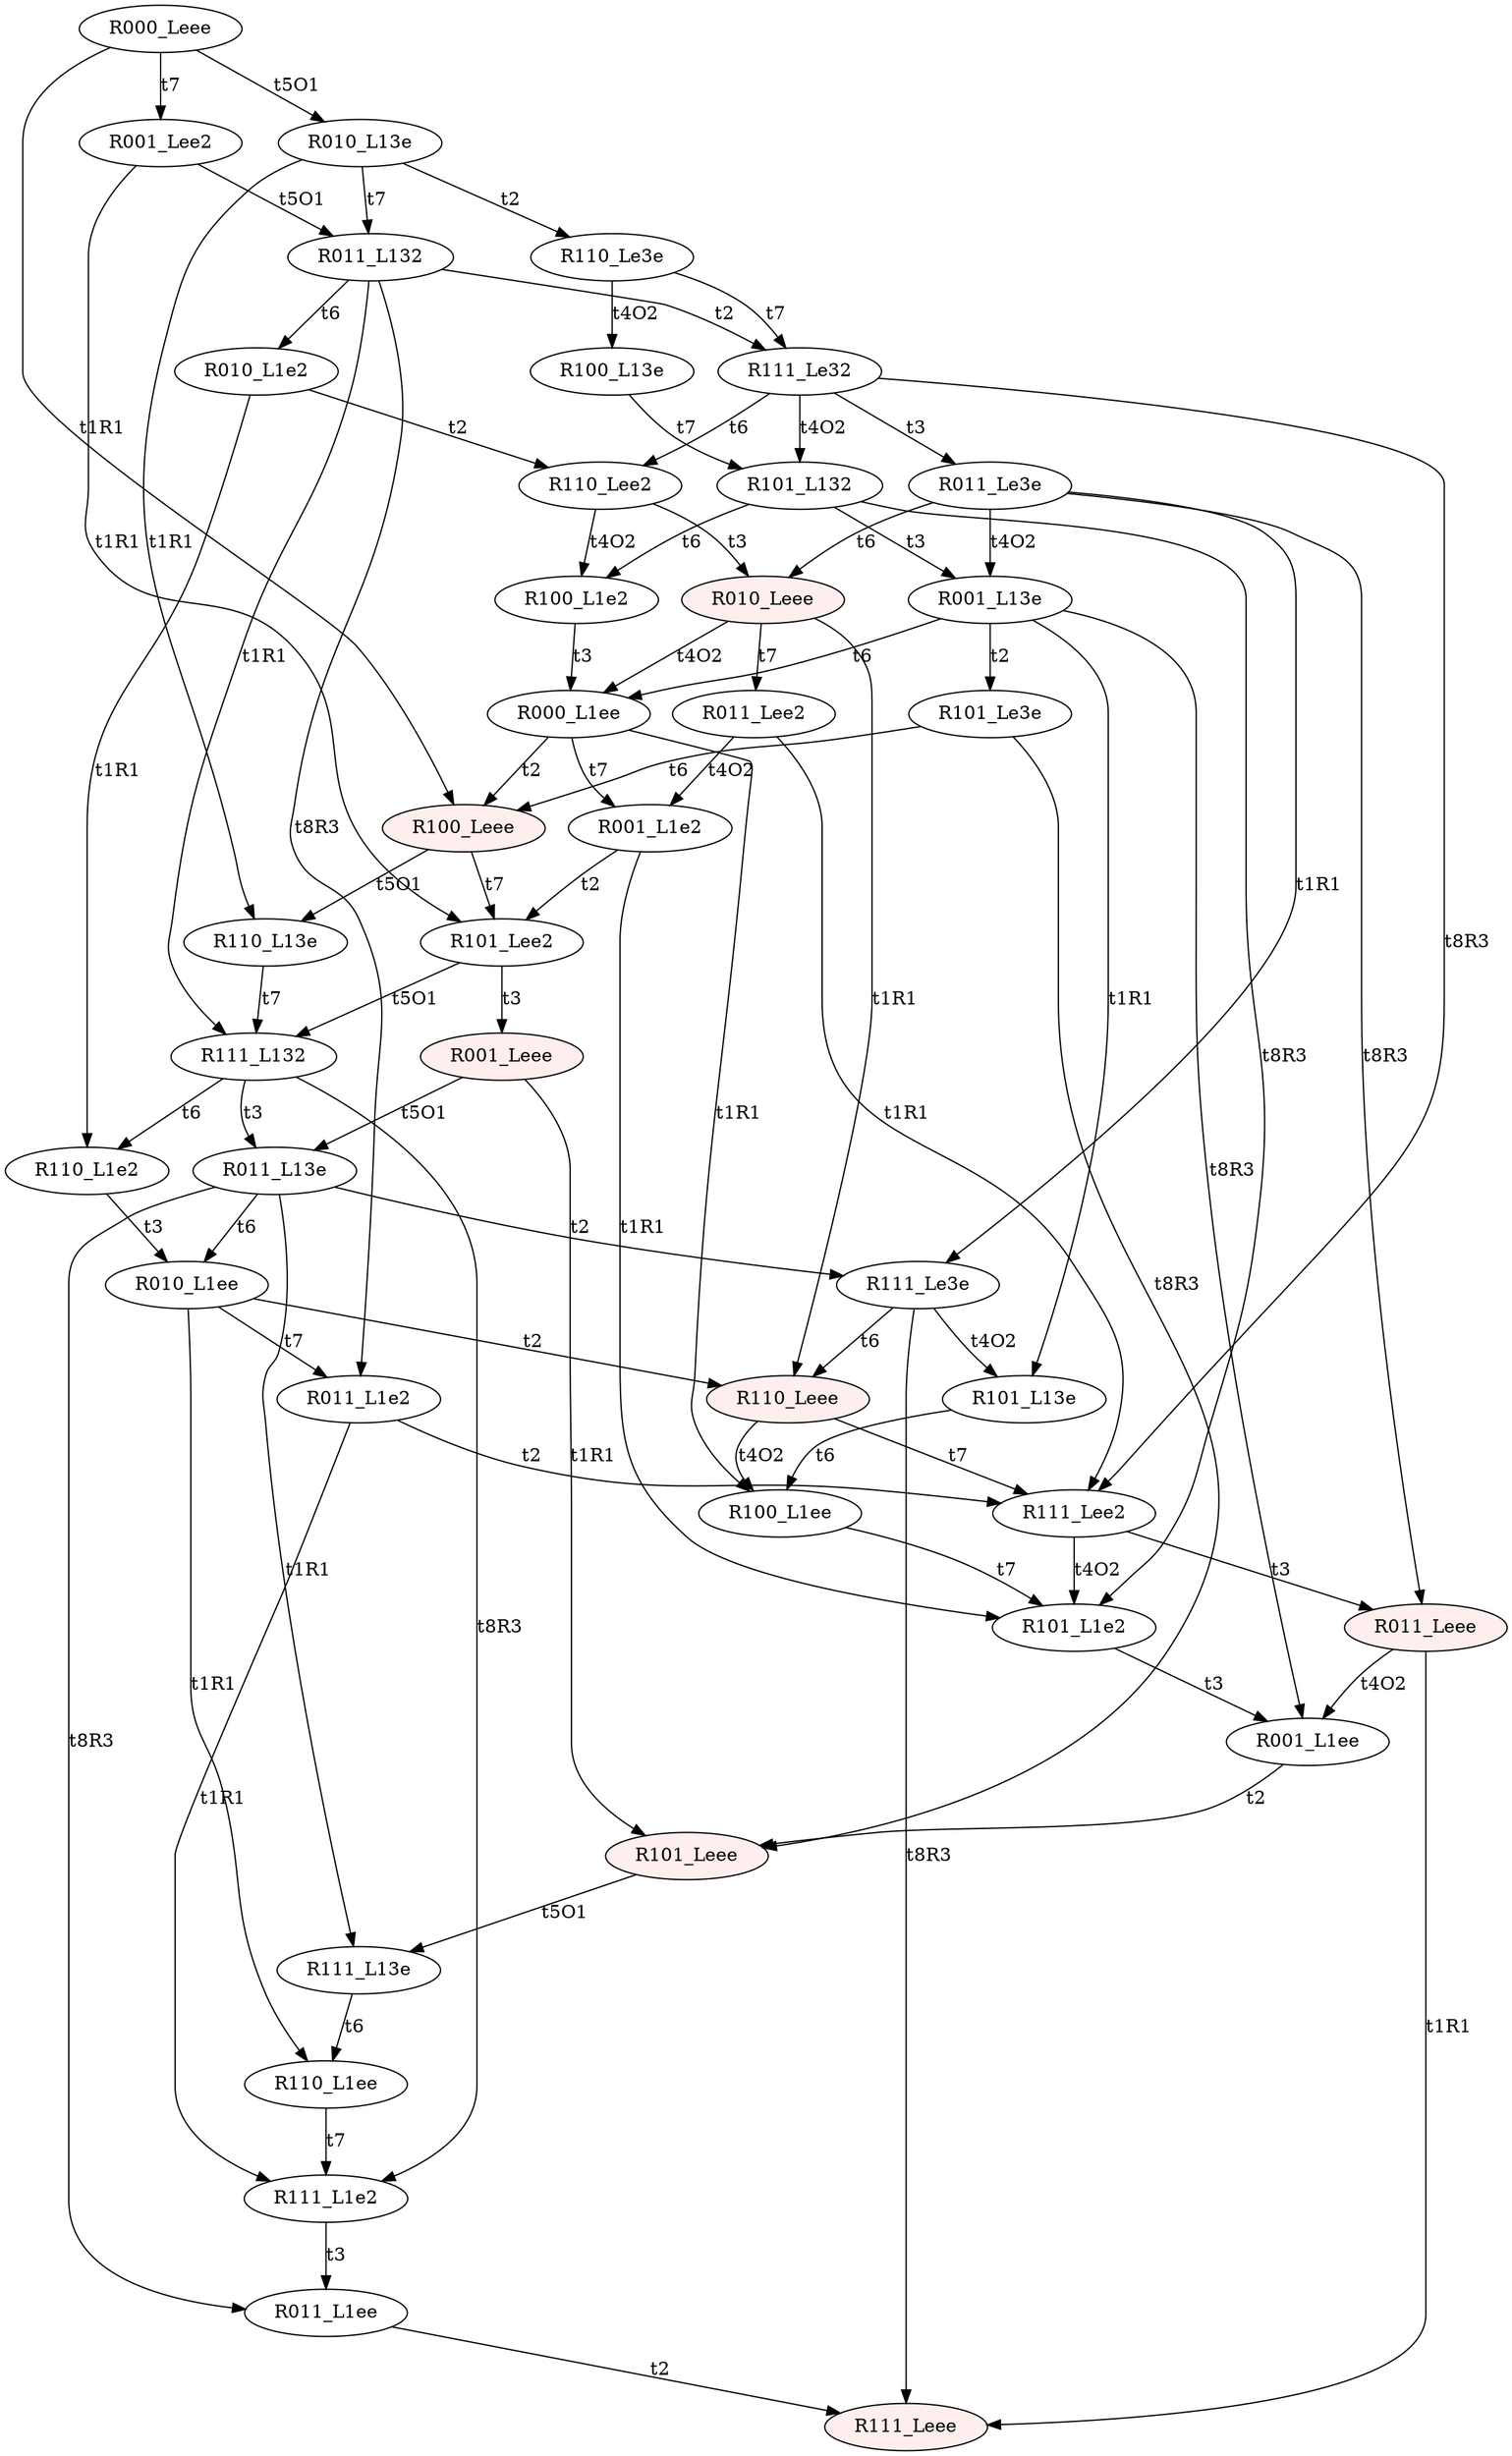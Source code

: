 digraph "SCinput/i" {
node [fillcolor="#FFFFFF"]; R000_Leee ;
node [style=filled fillcolor="#FFEEEE"]; R100_Leee ;
node [fillcolor="#FFFFFF"]; R110_L13e ;
node [fillcolor="#FFFFFF"]; R111_L132 ;
node [fillcolor="#FFFFFF"]; R011_L13e ;
node [fillcolor="#FFFFFF"]; R111_L13e ;
node [fillcolor="#FFFFFF"]; R110_L1ee ;
node [fillcolor="#FFFFFF"]; R111_L1e2 ;
node [fillcolor="#FFFFFF"]; R011_L1ee ;
node [style=filled fillcolor="#FFEEEE"]; R111_Leee ;
node [fillcolor="#FFFFFF"]; R111_Le3e ;
node [fillcolor="#FFFFFF"]; R101_L13e ;
node [fillcolor="#FFFFFF"]; R100_L1ee ;
node [fillcolor="#FFFFFF"]; R101_L1e2 ;
node [fillcolor="#FFFFFF"]; R001_L1ee ;
node [style=filled fillcolor="#FFEEEE"]; R101_Leee ;
node [style=filled fillcolor="#FFEEEE"]; R110_Leee ;
node [fillcolor="#FFFFFF"]; R111_Lee2 ;
node [style=filled fillcolor="#FFEEEE"]; R011_Leee ;
node [fillcolor="#FFFFFF"]; R010_L1ee ;
node [fillcolor="#FFFFFF"]; R011_L1e2 ;
node [fillcolor="#FFFFFF"]; R110_L1e2 ;
node [fillcolor="#FFFFFF"]; R101_Lee2 ;
node [style=filled fillcolor="#FFEEEE"]; R001_Leee ;
node [fillcolor="#FFFFFF"]; R010_L13e ;
node [fillcolor="#FFFFFF"]; R110_Le3e ;
node [fillcolor="#FFFFFF"]; R100_L13e ;
node [fillcolor="#FFFFFF"]; R101_L132 ;
node [fillcolor="#FFFFFF"]; R001_L13e ;
node [fillcolor="#FFFFFF"]; R101_Le3e ;
node [fillcolor="#FFFFFF"]; R000_L1ee ;
node [fillcolor="#FFFFFF"]; R001_L1e2 ;
node [fillcolor="#FFFFFF"]; R100_L1e2 ;
node [fillcolor="#FFFFFF"]; R111_Le32 ;
node [fillcolor="#FFFFFF"]; R011_Le3e ;
node [style=filled fillcolor="#FFEEEE"]; R010_Leee ;
node [fillcolor="#FFFFFF"]; R011_Lee2 ;
node [fillcolor="#FFFFFF"]; R110_Lee2 ;
node [fillcolor="#FFFFFF"]; R011_L132 ;
node [fillcolor="#FFFFFF"]; R010_L1e2 ;
node [fillcolor="#FFFFFF"]; R001_Lee2 ;
R000_Leee -> R001_Lee2 [label=t7]
R000_Leee -> R010_L13e [label=t5O1]
R000_Leee -> R100_Leee [label=t1R1]
R100_Leee -> R101_Lee2 [label=t7]
R100_Leee -> R110_L13e [label=t5O1]
R110_L13e -> R111_L132 [label=t7]
R111_L132 -> R111_L1e2 [label=t8R3]
R111_L132 -> R110_L1e2 [label=t6]
R111_L132 -> R011_L13e [label=t3]
R011_L13e -> R011_L1ee [label=t8R3]
R011_L13e -> R010_L1ee [label=t6]
R011_L13e -> R111_Le3e [label=t2]
R011_L13e -> R111_L13e [label=t1R1]
R111_L13e -> R110_L1ee [label=t6]
R110_L1ee -> R111_L1e2 [label=t7]
R111_L1e2 -> R011_L1ee [label=t3]
R011_L1ee -> R111_Leee [label=t2]
R111_Le3e -> R111_Leee [label=t8R3]
R111_Le3e -> R110_Leee [label=t6]
R111_Le3e -> R101_L13e [label=t4O2]
R101_L13e -> R100_L1ee [label=t6]
R100_L1ee -> R101_L1e2 [label=t7]
R101_L1e2 -> R001_L1ee [label=t3]
R001_L1ee -> R101_Leee [label=t2]
R101_Leee -> R111_L13e [label=t5O1]
R110_Leee -> R111_Lee2 [label=t7]
R110_Leee -> R100_L1ee [label=t4O2]
R111_Lee2 -> R101_L1e2 [label=t4O2]
R111_Lee2 -> R011_Leee [label=t3]
R011_Leee -> R001_L1ee [label=t4O2]
R011_Leee -> R111_Leee [label=t1R1]
R010_L1ee -> R011_L1e2 [label=t7]
R010_L1ee -> R110_Leee [label=t2]
R010_L1ee -> R110_L1ee [label=t1R1]
R011_L1e2 -> R111_Lee2 [label=t2]
R011_L1e2 -> R111_L1e2 [label=t1R1]
R110_L1e2 -> R010_L1ee [label=t3]
R101_Lee2 -> R111_L132 [label=t5O1]
R101_Lee2 -> R001_Leee [label=t3]
R001_Leee -> R011_L13e [label=t5O1]
R001_Leee -> R101_Leee [label=t1R1]
R010_L13e -> R011_L132 [label=t7]
R010_L13e -> R110_Le3e [label=t2]
R010_L13e -> R110_L13e [label=t1R1]
R110_Le3e -> R111_Le32 [label=t7]
R110_Le3e -> R100_L13e [label=t4O2]
R100_L13e -> R101_L132 [label=t7]
R101_L132 -> R101_L1e2 [label=t8R3]
R101_L132 -> R100_L1e2 [label=t6]
R101_L132 -> R001_L13e [label=t3]
R001_L13e -> R001_L1ee [label=t8R3]
R001_L13e -> R000_L1ee [label=t6]
R001_L13e -> R101_Le3e [label=t2]
R001_L13e -> R101_L13e [label=t1R1]
R101_Le3e -> R101_Leee [label=t8R3]
R101_Le3e -> R100_Leee [label=t6]
R000_L1ee -> R001_L1e2 [label=t7]
R000_L1ee -> R100_Leee [label=t2]
R000_L1ee -> R100_L1ee [label=t1R1]
R001_L1e2 -> R101_Lee2 [label=t2]
R001_L1e2 -> R101_L1e2 [label=t1R1]
R100_L1e2 -> R000_L1ee [label=t3]
R111_Le32 -> R111_Lee2 [label=t8R3]
R111_Le32 -> R110_Lee2 [label=t6]
R111_Le32 -> R101_L132 [label=t4O2]
R111_Le32 -> R011_Le3e [label=t3]
R011_Le3e -> R011_Leee [label=t8R3]
R011_Le3e -> R010_Leee [label=t6]
R011_Le3e -> R001_L13e [label=t4O2]
R011_Le3e -> R111_Le3e [label=t1R1]
R010_Leee -> R011_Lee2 [label=t7]
R010_Leee -> R000_L1ee [label=t4O2]
R010_Leee -> R110_Leee [label=t1R1]
R011_Lee2 -> R001_L1e2 [label=t4O2]
R011_Lee2 -> R111_Lee2 [label=t1R1]
R110_Lee2 -> R100_L1e2 [label=t4O2]
R110_Lee2 -> R010_Leee [label=t3]
R011_L132 -> R011_L1e2 [label=t8R3]
R011_L132 -> R010_L1e2 [label=t6]
R011_L132 -> R111_Le32 [label=t2]
R011_L132 -> R111_L132 [label=t1R1]
R010_L1e2 -> R110_Lee2 [label=t2]
R010_L1e2 -> R110_L1e2 [label=t1R1]
R001_Lee2 -> R011_L132 [label=t5O1]
R001_Lee2 -> R101_Lee2 [label=t1R1]
}
